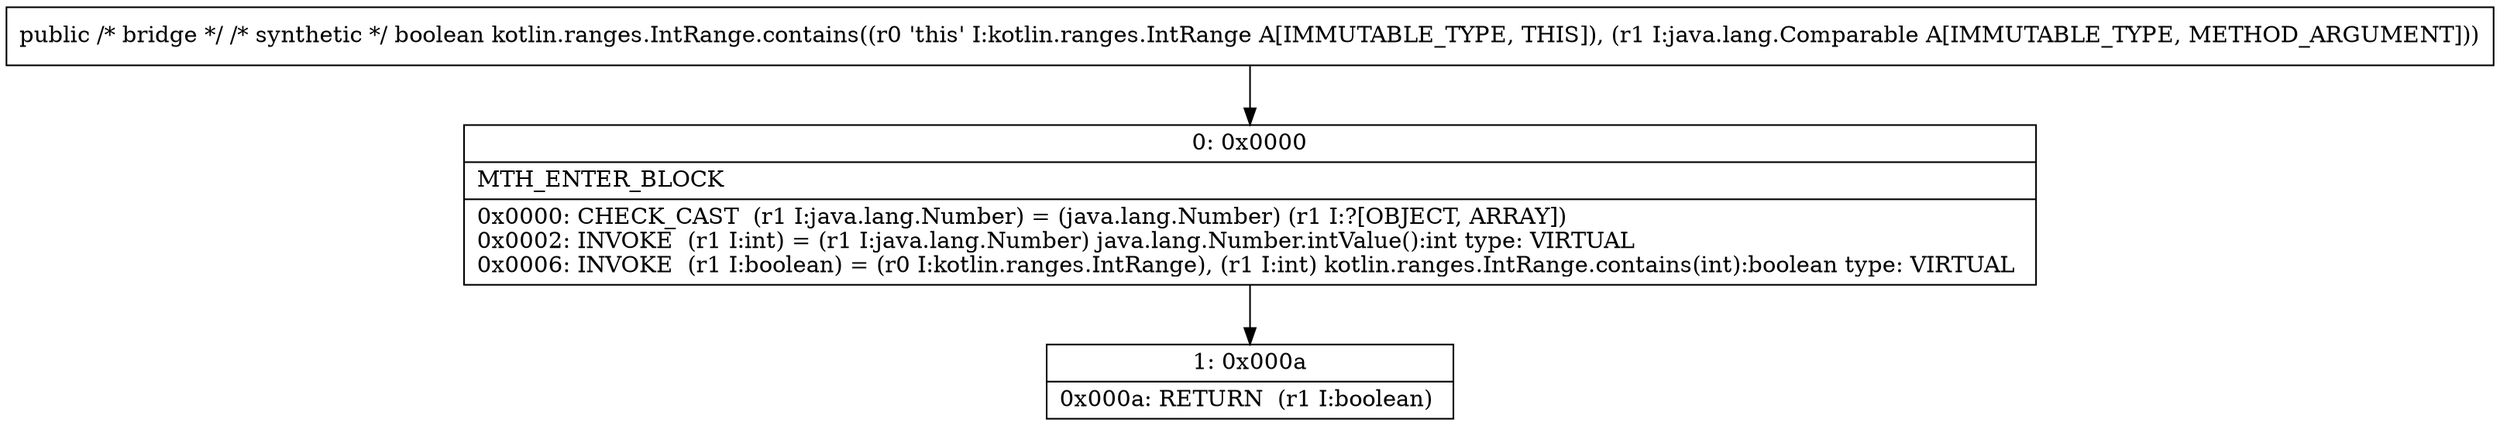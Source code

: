 digraph "CFG forkotlin.ranges.IntRange.contains(Ljava\/lang\/Comparable;)Z" {
Node_0 [shape=record,label="{0\:\ 0x0000|MTH_ENTER_BLOCK\l|0x0000: CHECK_CAST  (r1 I:java.lang.Number) = (java.lang.Number) (r1 I:?[OBJECT, ARRAY]) \l0x0002: INVOKE  (r1 I:int) = (r1 I:java.lang.Number) java.lang.Number.intValue():int type: VIRTUAL \l0x0006: INVOKE  (r1 I:boolean) = (r0 I:kotlin.ranges.IntRange), (r1 I:int) kotlin.ranges.IntRange.contains(int):boolean type: VIRTUAL \l}"];
Node_1 [shape=record,label="{1\:\ 0x000a|0x000a: RETURN  (r1 I:boolean) \l}"];
MethodNode[shape=record,label="{public \/* bridge *\/ \/* synthetic *\/ boolean kotlin.ranges.IntRange.contains((r0 'this' I:kotlin.ranges.IntRange A[IMMUTABLE_TYPE, THIS]), (r1 I:java.lang.Comparable A[IMMUTABLE_TYPE, METHOD_ARGUMENT])) }"];
MethodNode -> Node_0;
Node_0 -> Node_1;
}

